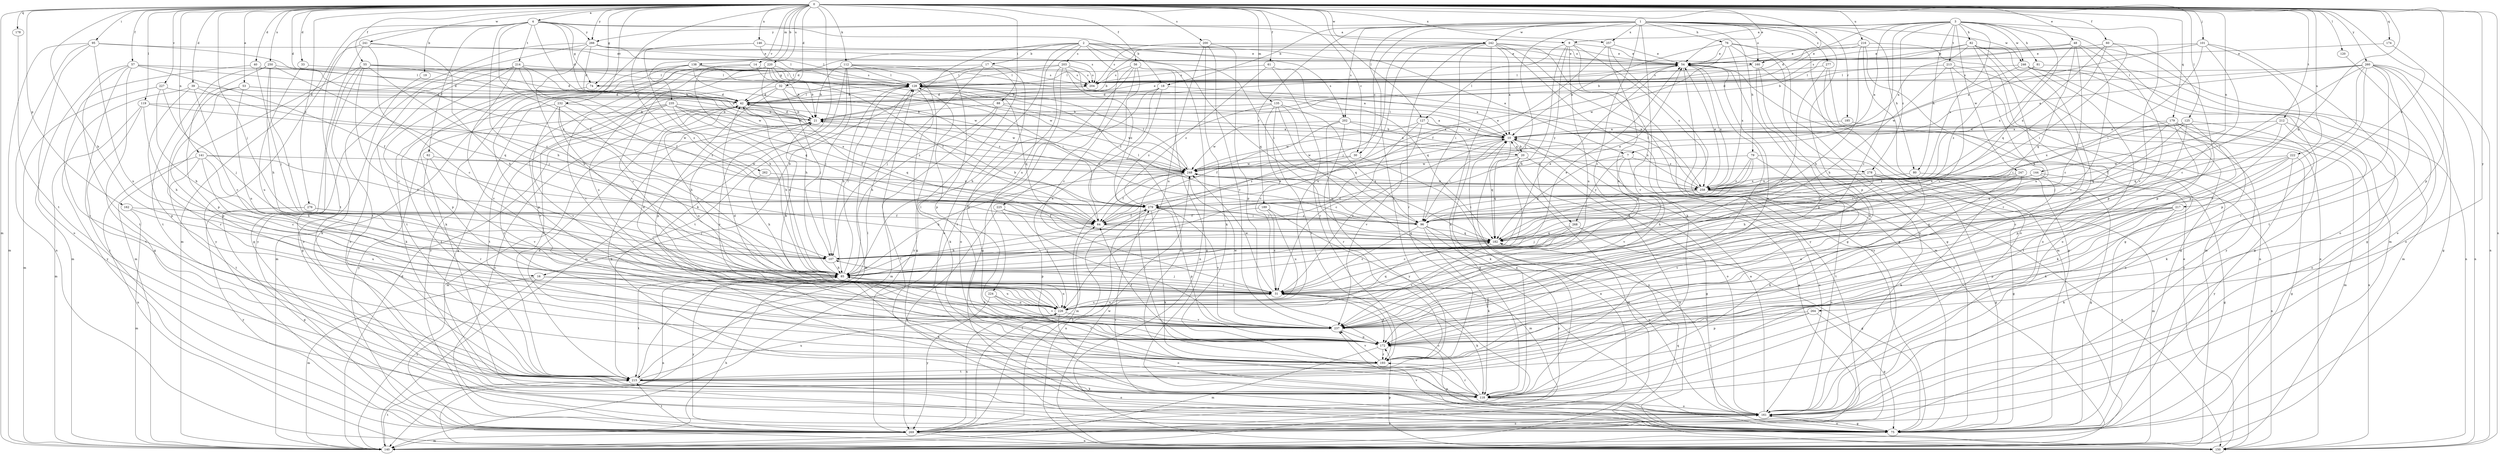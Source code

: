 strict digraph  {
0;
1;
2;
3;
4;
7;
9;
10;
14;
16;
17;
18;
19;
20;
21;
30;
31;
32;
33;
39;
40;
42;
48;
53;
54;
55;
56;
57;
60;
61;
62;
64;
74;
75;
76;
79;
80;
81;
82;
85;
88;
95;
96;
101;
107;
112;
118;
119;
120;
125;
127;
128;
135;
138;
140;
141;
144;
146;
150;
160;
161;
162;
172;
174;
178;
179;
182;
185;
189;
193;
200;
202;
203;
204;
212;
213;
214;
215;
216;
217;
220;
222;
224;
225;
226;
227;
232;
235;
237;
241;
242;
246;
247;
248;
250;
257;
258;
260;
262;
264;
266;
268;
269;
276;
277;
278;
279;
0 -> 4  [label=a];
0 -> 14  [label=b];
0 -> 16  [label=b];
0 -> 30  [label=c];
0 -> 32  [label=d];
0 -> 33  [label=d];
0 -> 39  [label=d];
0 -> 40  [label=d];
0 -> 42  [label=d];
0 -> 48  [label=e];
0 -> 53  [label=e];
0 -> 54  [label=e];
0 -> 55  [label=f];
0 -> 56  [label=f];
0 -> 57  [label=f];
0 -> 60  [label=f];
0 -> 61  [label=f];
0 -> 74  [label=g];
0 -> 88  [label=i];
0 -> 95  [label=i];
0 -> 101  [label=j];
0 -> 107  [label=j];
0 -> 112  [label=k];
0 -> 118  [label=k];
0 -> 119  [label=l];
0 -> 120  [label=l];
0 -> 125  [label=l];
0 -> 127  [label=l];
0 -> 135  [label=m];
0 -> 138  [label=m];
0 -> 140  [label=m];
0 -> 141  [label=n];
0 -> 144  [label=n];
0 -> 146  [label=n];
0 -> 150  [label=n];
0 -> 160  [label=o];
0 -> 162  [label=p];
0 -> 172  [label=p];
0 -> 174  [label=q];
0 -> 178  [label=q];
0 -> 179  [label=q];
0 -> 182  [label=q];
0 -> 200  [label=s];
0 -> 212  [label=t];
0 -> 216  [label=u];
0 -> 217  [label=u];
0 -> 220  [label=u];
0 -> 222  [label=u];
0 -> 227  [label=v];
0 -> 232  [label=v];
0 -> 235  [label=v];
0 -> 241  [label=w];
0 -> 242  [label=w];
0 -> 250  [label=x];
0 -> 257  [label=x];
0 -> 260  [label=y];
0 -> 262  [label=y];
0 -> 264  [label=y];
0 -> 266  [label=y];
0 -> 276  [label=z];
1 -> 30  [label=c];
1 -> 31  [label=c];
1 -> 76  [label=h];
1 -> 79  [label=h];
1 -> 80  [label=h];
1 -> 107  [label=j];
1 -> 118  [label=k];
1 -> 160  [label=o];
1 -> 172  [label=p];
1 -> 185  [label=r];
1 -> 189  [label=r];
1 -> 193  [label=r];
1 -> 202  [label=s];
1 -> 242  [label=w];
1 -> 246  [label=w];
1 -> 257  [label=x];
1 -> 266  [label=y];
1 -> 277  [label=z];
2 -> 7  [label=a];
2 -> 16  [label=b];
2 -> 17  [label=b];
2 -> 42  [label=d];
2 -> 96  [label=i];
2 -> 160  [label=o];
2 -> 161  [label=o];
2 -> 182  [label=q];
2 -> 202  [label=s];
2 -> 203  [label=s];
2 -> 224  [label=u];
2 -> 225  [label=u];
3 -> 7  [label=a];
3 -> 9  [label=a];
3 -> 18  [label=b];
3 -> 31  [label=c];
3 -> 42  [label=d];
3 -> 80  [label=h];
3 -> 81  [label=h];
3 -> 82  [label=h];
3 -> 140  [label=m];
3 -> 182  [label=q];
3 -> 213  [label=t];
3 -> 237  [label=v];
3 -> 246  [label=w];
3 -> 247  [label=w];
3 -> 258  [label=x];
3 -> 278  [label=z];
4 -> 9  [label=a];
4 -> 18  [label=b];
4 -> 19  [label=b];
4 -> 20  [label=b];
4 -> 42  [label=d];
4 -> 62  [label=f];
4 -> 64  [label=f];
4 -> 74  [label=g];
4 -> 85  [label=h];
4 -> 140  [label=m];
4 -> 214  [label=t];
4 -> 215  [label=t];
4 -> 266  [label=y];
7 -> 161  [label=o];
7 -> 182  [label=q];
7 -> 237  [label=v];
7 -> 268  [label=y];
7 -> 278  [label=z];
9 -> 54  [label=e];
9 -> 85  [label=h];
9 -> 127  [label=l];
9 -> 226  [label=u];
9 -> 237  [label=v];
9 -> 258  [label=x];
9 -> 268  [label=y];
10 -> 20  [label=b];
10 -> 21  [label=b];
10 -> 31  [label=c];
10 -> 96  [label=i];
10 -> 128  [label=l];
10 -> 161  [label=o];
10 -> 182  [label=q];
10 -> 248  [label=w];
14 -> 21  [label=b];
14 -> 182  [label=q];
14 -> 193  [label=r];
14 -> 204  [label=s];
16 -> 31  [label=c];
16 -> 140  [label=m];
16 -> 226  [label=u];
16 -> 269  [label=y];
17 -> 74  [label=g];
17 -> 107  [label=j];
17 -> 128  [label=l];
17 -> 172  [label=p];
17 -> 269  [label=y];
18 -> 10  [label=a];
18 -> 42  [label=d];
18 -> 85  [label=h];
18 -> 161  [label=o];
18 -> 226  [label=u];
19 -> 75  [label=g];
20 -> 10  [label=a];
20 -> 75  [label=g];
20 -> 140  [label=m];
20 -> 150  [label=n];
20 -> 182  [label=q];
20 -> 248  [label=w];
21 -> 10  [label=a];
21 -> 42  [label=d];
21 -> 140  [label=m];
21 -> 226  [label=u];
21 -> 237  [label=v];
30 -> 161  [label=o];
30 -> 248  [label=w];
30 -> 279  [label=z];
31 -> 107  [label=j];
31 -> 118  [label=k];
31 -> 172  [label=p];
31 -> 226  [label=u];
31 -> 248  [label=w];
32 -> 42  [label=d];
32 -> 107  [label=j];
32 -> 172  [label=p];
32 -> 215  [label=t];
32 -> 258  [label=x];
32 -> 279  [label=z];
33 -> 128  [label=l];
33 -> 226  [label=u];
39 -> 31  [label=c];
39 -> 42  [label=d];
39 -> 172  [label=p];
39 -> 269  [label=y];
39 -> 279  [label=z];
40 -> 107  [label=j];
40 -> 193  [label=r];
40 -> 204  [label=s];
42 -> 21  [label=b];
42 -> 31  [label=c];
42 -> 54  [label=e];
42 -> 128  [label=l];
42 -> 182  [label=q];
42 -> 248  [label=w];
42 -> 269  [label=y];
48 -> 21  [label=b];
48 -> 31  [label=c];
48 -> 54  [label=e];
48 -> 172  [label=p];
48 -> 182  [label=q];
48 -> 237  [label=v];
48 -> 258  [label=x];
53 -> 21  [label=b];
53 -> 42  [label=d];
53 -> 172  [label=p];
53 -> 193  [label=r];
53 -> 226  [label=u];
54 -> 128  [label=l];
54 -> 172  [label=p];
54 -> 237  [label=v];
54 -> 258  [label=x];
54 -> 269  [label=y];
55 -> 31  [label=c];
55 -> 42  [label=d];
55 -> 107  [label=j];
55 -> 118  [label=k];
55 -> 128  [label=l];
55 -> 140  [label=m];
55 -> 161  [label=o];
55 -> 248  [label=w];
56 -> 21  [label=b];
56 -> 31  [label=c];
56 -> 64  [label=f];
56 -> 75  [label=g];
56 -> 150  [label=n];
56 -> 204  [label=s];
56 -> 215  [label=t];
57 -> 42  [label=d];
57 -> 64  [label=f];
57 -> 75  [label=g];
57 -> 140  [label=m];
57 -> 204  [label=s];
57 -> 215  [label=t];
57 -> 269  [label=y];
60 -> 54  [label=e];
60 -> 96  [label=i];
60 -> 172  [label=p];
60 -> 258  [label=x];
60 -> 279  [label=z];
61 -> 182  [label=q];
61 -> 193  [label=r];
61 -> 204  [label=s];
61 -> 279  [label=z];
62 -> 193  [label=r];
62 -> 237  [label=v];
62 -> 248  [label=w];
64 -> 10  [label=a];
64 -> 21  [label=b];
64 -> 54  [label=e];
64 -> 85  [label=h];
64 -> 182  [label=q];
74 -> 42  [label=d];
74 -> 118  [label=k];
75 -> 128  [label=l];
75 -> 161  [label=o];
75 -> 172  [label=p];
75 -> 237  [label=v];
75 -> 279  [label=z];
76 -> 10  [label=a];
76 -> 54  [label=e];
76 -> 75  [label=g];
76 -> 140  [label=m];
76 -> 161  [label=o];
76 -> 248  [label=w];
76 -> 258  [label=x];
79 -> 75  [label=g];
79 -> 85  [label=h];
79 -> 182  [label=q];
79 -> 215  [label=t];
79 -> 248  [label=w];
79 -> 279  [label=z];
80 -> 75  [label=g];
80 -> 118  [label=k];
80 -> 258  [label=x];
81 -> 150  [label=n];
81 -> 204  [label=s];
81 -> 279  [label=z];
82 -> 10  [label=a];
82 -> 54  [label=e];
82 -> 75  [label=g];
82 -> 85  [label=h];
82 -> 172  [label=p];
82 -> 193  [label=r];
82 -> 204  [label=s];
82 -> 226  [label=u];
85 -> 31  [label=c];
85 -> 42  [label=d];
85 -> 54  [label=e];
85 -> 118  [label=k];
85 -> 128  [label=l];
85 -> 150  [label=n];
85 -> 215  [label=t];
85 -> 226  [label=u];
85 -> 269  [label=y];
88 -> 10  [label=a];
88 -> 21  [label=b];
88 -> 85  [label=h];
88 -> 140  [label=m];
88 -> 248  [label=w];
95 -> 54  [label=e];
95 -> 140  [label=m];
95 -> 150  [label=n];
95 -> 161  [label=o];
95 -> 226  [label=u];
95 -> 279  [label=z];
96 -> 31  [label=c];
96 -> 118  [label=k];
96 -> 128  [label=l];
96 -> 161  [label=o];
96 -> 182  [label=q];
96 -> 248  [label=w];
96 -> 269  [label=y];
96 -> 279  [label=z];
101 -> 10  [label=a];
101 -> 31  [label=c];
101 -> 54  [label=e];
101 -> 96  [label=i];
101 -> 161  [label=o];
101 -> 172  [label=p];
107 -> 54  [label=e];
107 -> 85  [label=h];
112 -> 10  [label=a];
112 -> 21  [label=b];
112 -> 75  [label=g];
112 -> 107  [label=j];
112 -> 128  [label=l];
112 -> 140  [label=m];
112 -> 172  [label=p];
112 -> 215  [label=t];
118 -> 10  [label=a];
118 -> 21  [label=b];
118 -> 31  [label=c];
118 -> 42  [label=d];
118 -> 161  [label=o];
118 -> 193  [label=r];
119 -> 21  [label=b];
119 -> 85  [label=h];
119 -> 140  [label=m];
119 -> 215  [label=t];
119 -> 248  [label=w];
120 -> 161  [label=o];
125 -> 10  [label=a];
125 -> 96  [label=i];
125 -> 118  [label=k];
125 -> 161  [label=o];
125 -> 182  [label=q];
125 -> 226  [label=u];
127 -> 10  [label=a];
127 -> 31  [label=c];
127 -> 118  [label=k];
127 -> 237  [label=v];
127 -> 248  [label=w];
128 -> 42  [label=d];
128 -> 85  [label=h];
128 -> 118  [label=k];
128 -> 140  [label=m];
128 -> 182  [label=q];
135 -> 21  [label=b];
135 -> 31  [label=c];
135 -> 75  [label=g];
135 -> 96  [label=i];
135 -> 182  [label=q];
135 -> 193  [label=r];
135 -> 279  [label=z];
138 -> 21  [label=b];
138 -> 140  [label=m];
138 -> 172  [label=p];
138 -> 204  [label=s];
138 -> 248  [label=w];
138 -> 269  [label=y];
140 -> 10  [label=a];
140 -> 42  [label=d];
140 -> 215  [label=t];
141 -> 31  [label=c];
141 -> 64  [label=f];
141 -> 85  [label=h];
141 -> 150  [label=n];
141 -> 215  [label=t];
141 -> 248  [label=w];
144 -> 64  [label=f];
144 -> 75  [label=g];
144 -> 96  [label=i];
144 -> 237  [label=v];
144 -> 258  [label=x];
146 -> 54  [label=e];
146 -> 85  [label=h];
146 -> 118  [label=k];
146 -> 128  [label=l];
150 -> 54  [label=e];
150 -> 85  [label=h];
150 -> 172  [label=p];
150 -> 182  [label=q];
150 -> 248  [label=w];
160 -> 150  [label=n];
160 -> 193  [label=r];
160 -> 204  [label=s];
160 -> 237  [label=v];
161 -> 10  [label=a];
161 -> 75  [label=g];
161 -> 269  [label=y];
162 -> 64  [label=f];
162 -> 140  [label=m];
162 -> 226  [label=u];
172 -> 64  [label=f];
172 -> 140  [label=m];
172 -> 193  [label=r];
174 -> 54  [label=e];
174 -> 150  [label=n];
178 -> 215  [label=t];
179 -> 10  [label=a];
179 -> 107  [label=j];
179 -> 140  [label=m];
179 -> 161  [label=o];
179 -> 172  [label=p];
179 -> 215  [label=t];
179 -> 258  [label=x];
182 -> 107  [label=j];
182 -> 237  [label=v];
185 -> 10  [label=a];
185 -> 150  [label=n];
189 -> 31  [label=c];
189 -> 64  [label=f];
189 -> 140  [label=m];
189 -> 226  [label=u];
193 -> 215  [label=t];
193 -> 237  [label=v];
200 -> 54  [label=e];
200 -> 118  [label=k];
200 -> 172  [label=p];
200 -> 204  [label=s];
200 -> 226  [label=u];
200 -> 237  [label=v];
202 -> 10  [label=a];
202 -> 64  [label=f];
202 -> 193  [label=r];
202 -> 248  [label=w];
202 -> 258  [label=x];
202 -> 269  [label=y];
203 -> 42  [label=d];
203 -> 75  [label=g];
203 -> 128  [label=l];
203 -> 161  [label=o];
203 -> 204  [label=s];
203 -> 258  [label=x];
203 -> 279  [label=z];
204 -> 42  [label=d];
212 -> 10  [label=a];
212 -> 64  [label=f];
212 -> 118  [label=k];
212 -> 161  [label=o];
212 -> 182  [label=q];
213 -> 31  [label=c];
213 -> 75  [label=g];
213 -> 85  [label=h];
213 -> 128  [label=l];
213 -> 161  [label=o];
214 -> 64  [label=f];
214 -> 128  [label=l];
214 -> 161  [label=o];
214 -> 172  [label=p];
214 -> 215  [label=t];
214 -> 237  [label=v];
214 -> 248  [label=w];
214 -> 279  [label=z];
215 -> 118  [label=k];
215 -> 128  [label=l];
215 -> 161  [label=o];
215 -> 226  [label=u];
216 -> 21  [label=b];
216 -> 54  [label=e];
216 -> 75  [label=g];
216 -> 85  [label=h];
216 -> 140  [label=m];
216 -> 161  [label=o];
217 -> 96  [label=i];
217 -> 118  [label=k];
217 -> 172  [label=p];
217 -> 182  [label=q];
217 -> 226  [label=u];
217 -> 237  [label=v];
220 -> 31  [label=c];
220 -> 64  [label=f];
220 -> 75  [label=g];
220 -> 85  [label=h];
220 -> 96  [label=i];
220 -> 128  [label=l];
220 -> 226  [label=u];
220 -> 237  [label=v];
220 -> 248  [label=w];
222 -> 31  [label=c];
222 -> 75  [label=g];
222 -> 118  [label=k];
222 -> 182  [label=q];
222 -> 248  [label=w];
222 -> 269  [label=y];
224 -> 193  [label=r];
224 -> 226  [label=u];
224 -> 237  [label=v];
224 -> 269  [label=y];
225 -> 64  [label=f];
225 -> 172  [label=p];
225 -> 237  [label=v];
225 -> 269  [label=y];
226 -> 21  [label=b];
226 -> 31  [label=c];
226 -> 42  [label=d];
226 -> 161  [label=o];
226 -> 182  [label=q];
226 -> 237  [label=v];
227 -> 42  [label=d];
227 -> 85  [label=h];
227 -> 107  [label=j];
227 -> 140  [label=m];
232 -> 21  [label=b];
232 -> 31  [label=c];
232 -> 85  [label=h];
232 -> 215  [label=t];
232 -> 237  [label=v];
232 -> 279  [label=z];
235 -> 21  [label=b];
235 -> 64  [label=f];
235 -> 85  [label=h];
235 -> 193  [label=r];
235 -> 215  [label=t];
235 -> 258  [label=x];
235 -> 269  [label=y];
235 -> 279  [label=z];
237 -> 42  [label=d];
237 -> 54  [label=e];
237 -> 85  [label=h];
237 -> 128  [label=l];
237 -> 172  [label=p];
237 -> 248  [label=w];
241 -> 31  [label=c];
241 -> 54  [label=e];
241 -> 75  [label=g];
241 -> 85  [label=h];
241 -> 269  [label=y];
242 -> 10  [label=a];
242 -> 21  [label=b];
242 -> 54  [label=e];
242 -> 75  [label=g];
242 -> 96  [label=i];
242 -> 107  [label=j];
242 -> 118  [label=k];
242 -> 140  [label=m];
242 -> 193  [label=r];
242 -> 226  [label=u];
242 -> 269  [label=y];
246 -> 75  [label=g];
246 -> 128  [label=l];
246 -> 140  [label=m];
246 -> 161  [label=o];
246 -> 248  [label=w];
246 -> 269  [label=y];
247 -> 85  [label=h];
247 -> 118  [label=k];
247 -> 215  [label=t];
247 -> 258  [label=x];
248 -> 54  [label=e];
248 -> 64  [label=f];
248 -> 85  [label=h];
248 -> 128  [label=l];
248 -> 140  [label=m];
248 -> 193  [label=r];
248 -> 258  [label=x];
250 -> 85  [label=h];
250 -> 107  [label=j];
250 -> 128  [label=l];
250 -> 172  [label=p];
250 -> 182  [label=q];
250 -> 215  [label=t];
257 -> 54  [label=e];
257 -> 64  [label=f];
257 -> 75  [label=g];
257 -> 226  [label=u];
258 -> 54  [label=e];
258 -> 96  [label=i];
258 -> 128  [label=l];
258 -> 150  [label=n];
258 -> 161  [label=o];
258 -> 248  [label=w];
258 -> 279  [label=z];
260 -> 10  [label=a];
260 -> 42  [label=d];
260 -> 75  [label=g];
260 -> 96  [label=i];
260 -> 128  [label=l];
260 -> 150  [label=n];
260 -> 161  [label=o];
260 -> 172  [label=p];
260 -> 193  [label=r];
260 -> 215  [label=t];
260 -> 237  [label=v];
262 -> 85  [label=h];
262 -> 258  [label=x];
264 -> 75  [label=g];
264 -> 172  [label=p];
264 -> 215  [label=t];
264 -> 237  [label=v];
266 -> 42  [label=d];
266 -> 54  [label=e];
266 -> 85  [label=h];
266 -> 128  [label=l];
266 -> 204  [label=s];
266 -> 215  [label=t];
266 -> 269  [label=y];
268 -> 31  [label=c];
268 -> 75  [label=g];
268 -> 107  [label=j];
268 -> 182  [label=q];
269 -> 10  [label=a];
269 -> 64  [label=f];
269 -> 140  [label=m];
269 -> 150  [label=n];
269 -> 161  [label=o];
269 -> 215  [label=t];
269 -> 226  [label=u];
269 -> 279  [label=z];
276 -> 75  [label=g];
276 -> 96  [label=i];
276 -> 107  [label=j];
276 -> 269  [label=y];
277 -> 31  [label=c];
277 -> 75  [label=g];
277 -> 128  [label=l];
277 -> 150  [label=n];
278 -> 75  [label=g];
278 -> 85  [label=h];
278 -> 140  [label=m];
278 -> 150  [label=n];
278 -> 258  [label=x];
279 -> 64  [label=f];
279 -> 96  [label=i];
279 -> 118  [label=k];
279 -> 150  [label=n];
279 -> 172  [label=p];
279 -> 237  [label=v];
}
